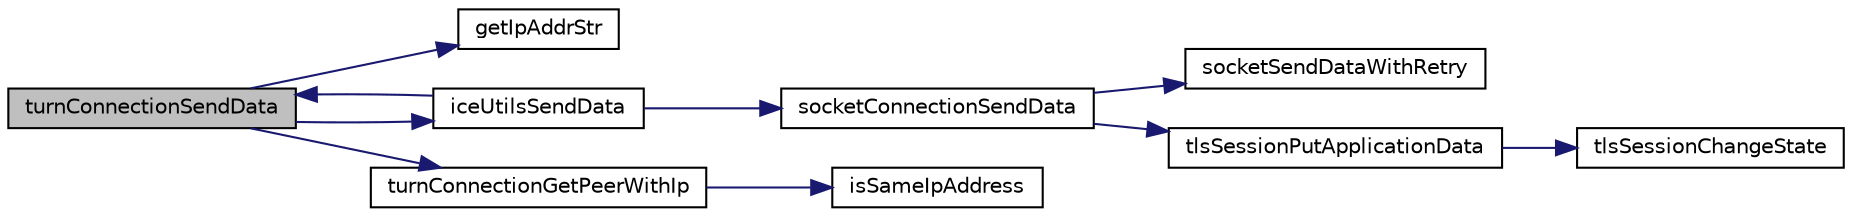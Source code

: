 digraph "turnConnectionSendData"
{
 // LATEX_PDF_SIZE
  edge [fontname="Helvetica",fontsize="10",labelfontname="Helvetica",labelfontsize="10"];
  node [fontname="Helvetica",fontsize="10",shape=record];
  rankdir="LR";
  Node1 [label="turnConnectionSendData",height=0.2,width=0.4,color="black", fillcolor="grey75", style="filled", fontcolor="black",tooltip=" "];
  Node1 -> Node2 [color="midnightblue",fontsize="10",style="solid",fontname="Helvetica"];
  Node2 [label="getIpAddrStr",height=0.2,width=0.4,color="black", fillcolor="white", style="filled",URL="$Network_8c.html#afaa547109e09c5a34437553b7258e818",tooltip=" "];
  Node1 -> Node3 [color="midnightblue",fontsize="10",style="solid",fontname="Helvetica"];
  Node3 [label="iceUtilsSendData",height=0.2,width=0.4,color="black", fillcolor="white", style="filled",URL="$IceUtils_8c.html#abffd2f385a91e5840b12912df46777d4",tooltip=" "];
  Node3 -> Node4 [color="midnightblue",fontsize="10",style="solid",fontname="Helvetica"];
  Node4 [label="socketConnectionSendData",height=0.2,width=0.4,color="black", fillcolor="white", style="filled",URL="$SocketConnection_8c.html#abbba4e0cf8c625191e47489fca04d9b7",tooltip=" "];
  Node4 -> Node5 [color="midnightblue",fontsize="10",style="solid",fontname="Helvetica"];
  Node5 [label="socketSendDataWithRetry",height=0.2,width=0.4,color="black", fillcolor="white", style="filled",URL="$SocketConnection_8c.html#a731488b5d3008cdfe4ba64b9ab1ec891",tooltip=" "];
  Node4 -> Node6 [color="midnightblue",fontsize="10",style="solid",fontname="Helvetica"];
  Node6 [label="tlsSessionPutApplicationData",height=0.2,width=0.4,color="black", fillcolor="white", style="filled",URL="$Tls_8h.html#ad7b4cabf02bfbbc2d36e3abe4163fff2",tooltip=" "];
  Node6 -> Node7 [color="midnightblue",fontsize="10",style="solid",fontname="Helvetica"];
  Node7 [label="tlsSessionChangeState",height=0.2,width=0.4,color="black", fillcolor="white", style="filled",URL="$Tls_8c.html#a7dbb041b5b15c6784e9f57a09a08d467",tooltip=" "];
  Node3 -> Node1 [color="midnightblue",fontsize="10",style="solid",fontname="Helvetica"];
  Node1 -> Node8 [color="midnightblue",fontsize="10",style="solid",fontname="Helvetica"];
  Node8 [label="turnConnectionGetPeerWithIp",height=0.2,width=0.4,color="black", fillcolor="white", style="filled",URL="$TurnConnection_8c.html#a9554f30fbafbccca935277837ee1b2dc",tooltip=" "];
  Node8 -> Node9 [color="midnightblue",fontsize="10",style="solid",fontname="Helvetica"];
  Node9 [label="isSameIpAddress",height=0.2,width=0.4,color="black", fillcolor="white", style="filled",URL="$Network_8c.html#a05d12502235a4a9313ba49cdfc4487a4",tooltip=" "];
}
